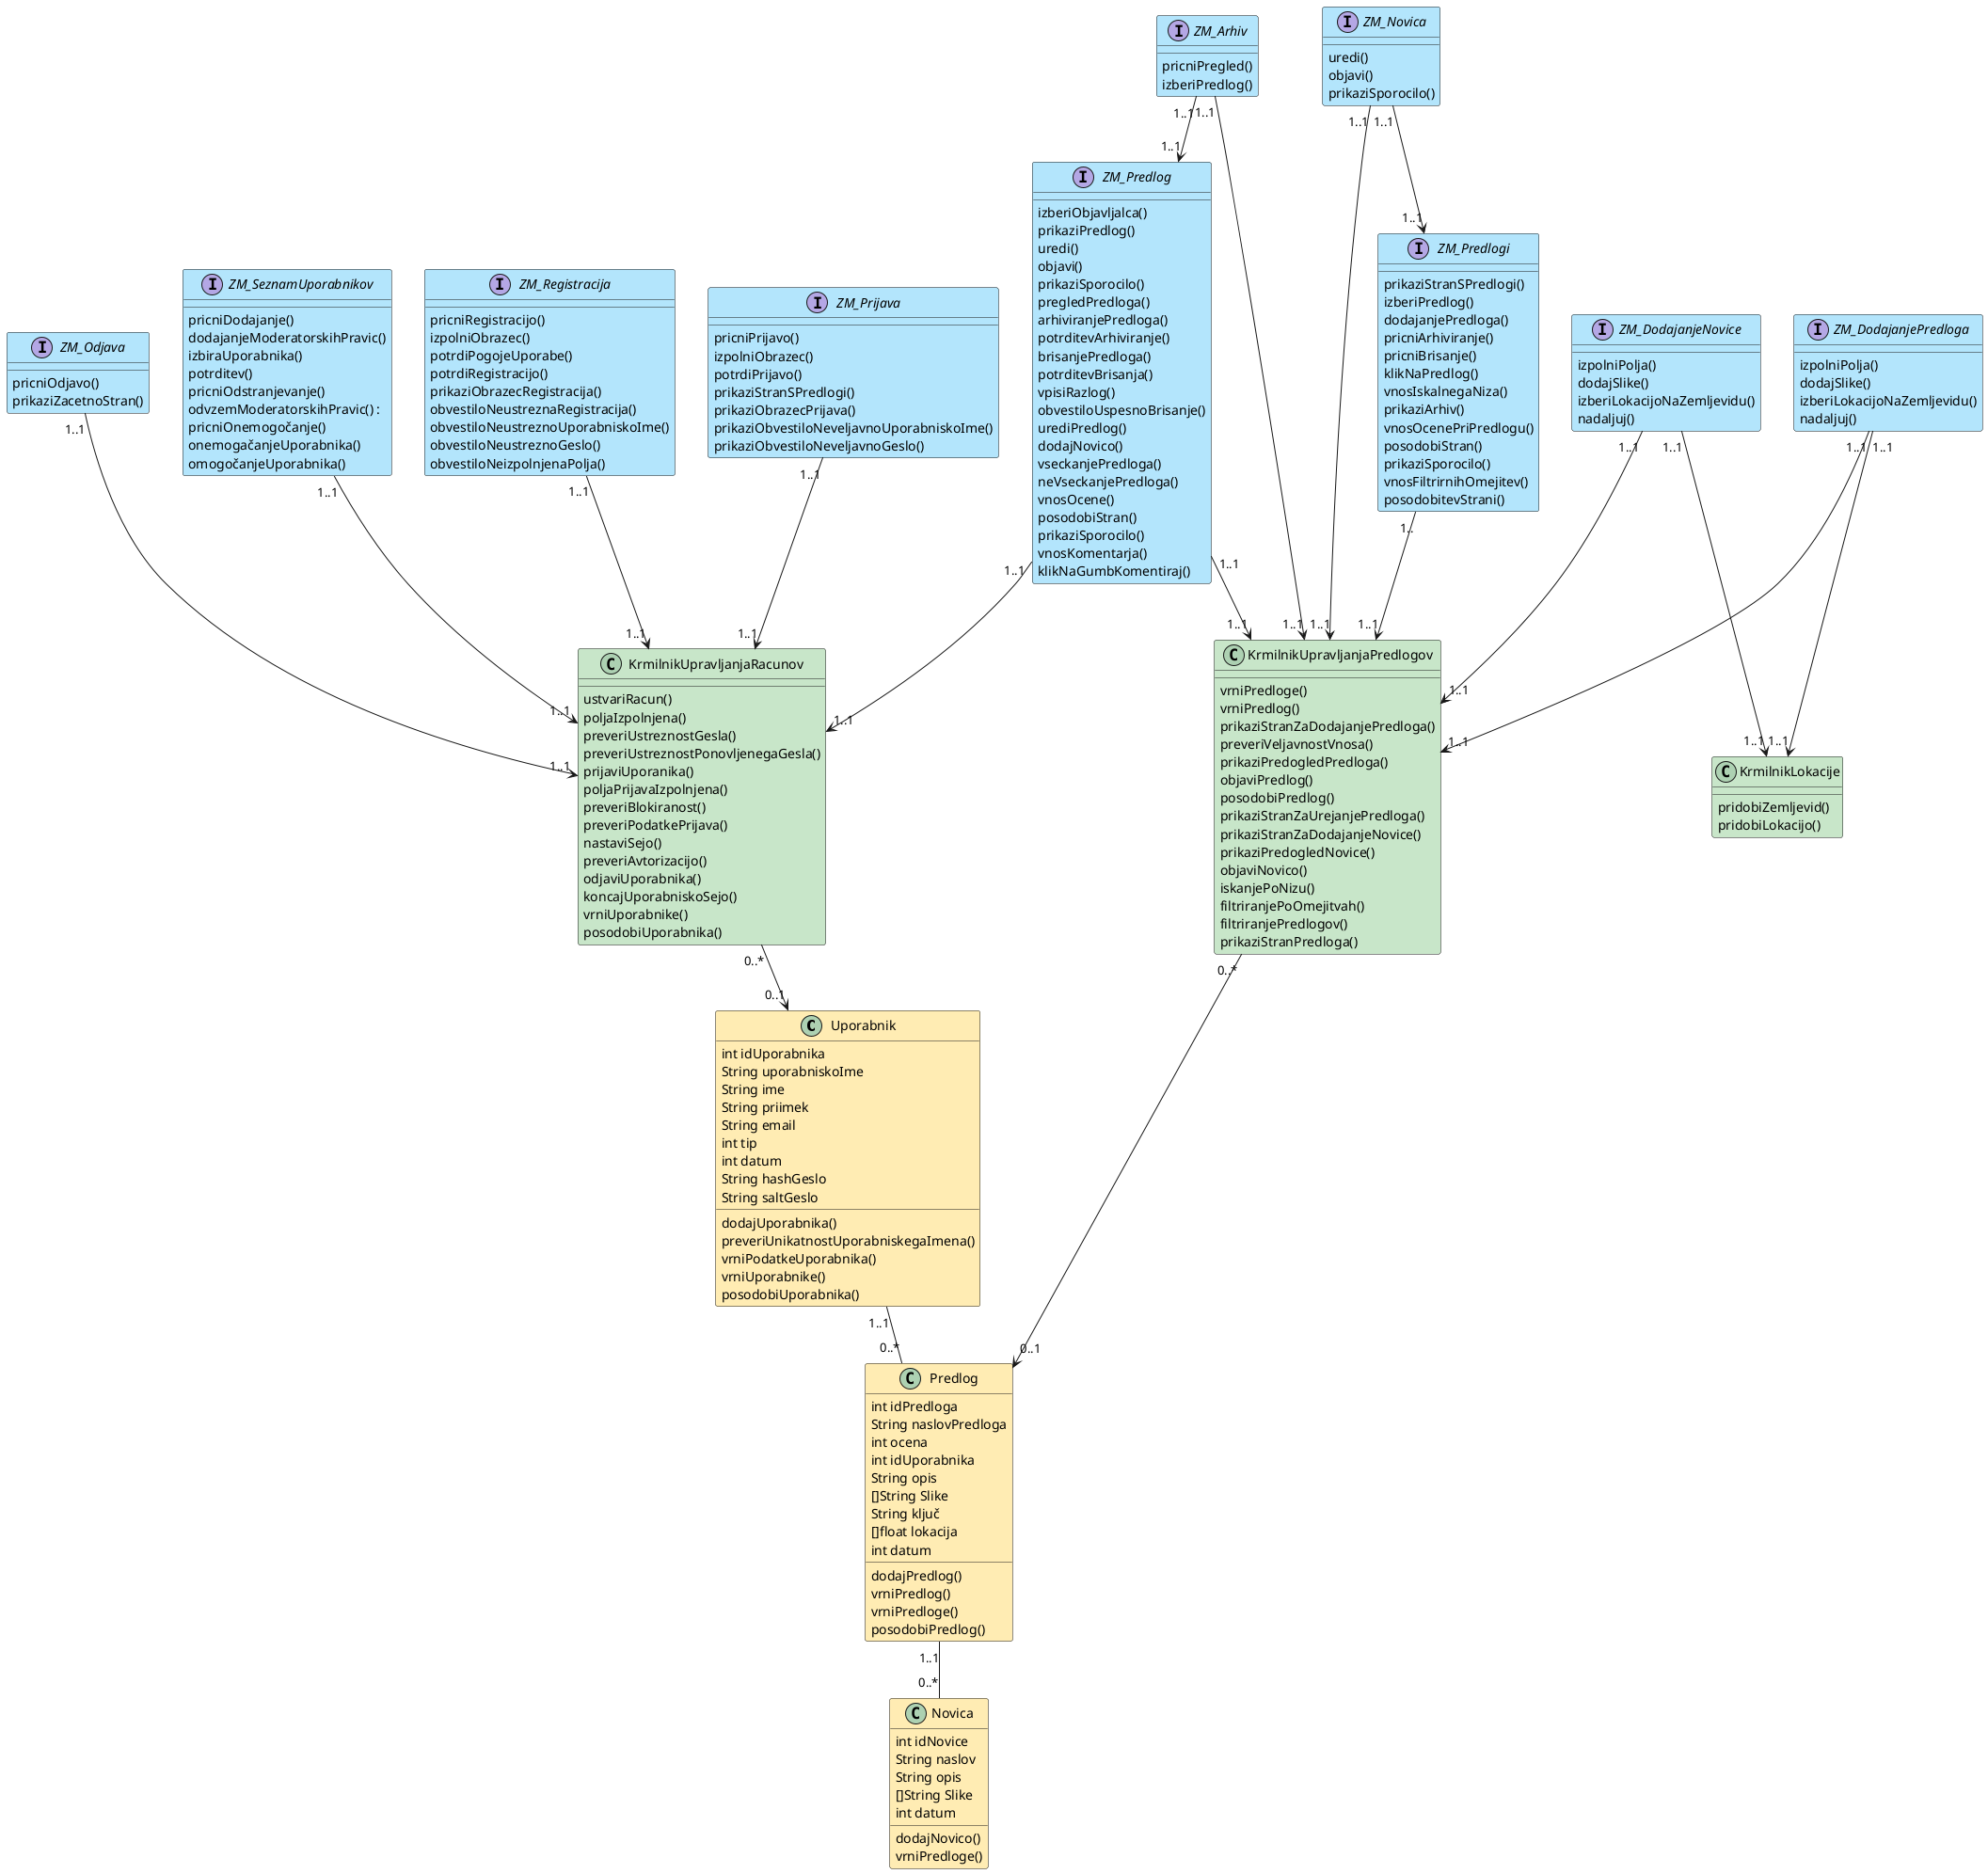 @startuml
class Uporabnik #ffecb3 {
int idUporabnika 
String uporabniskoIme 
String ime
String priimek 
String email 
int tip 
int datum 
String hashGeslo 
String saltGeslo 
dodajUporabnika()
preveriUnikatnostUporabniskegaImena()
vrniPodatkeUporabnika()
vrniUporabnike()
posodobiUporabnika()
}

class Predlog #ffecb3 {
int idPredloga
String naslovPredloga
int ocena
int idUporabnika
String opis
[]String Slike
String ključ
[]float lokacija
int datum
dodajPredlog()
vrniPredlog()
vrniPredloge()
posodobiPredlog()
}

class Novica #ffecb3 {
int idNovice
String naslov
String opis
[]String Slike
int datum
dodajNovico()
vrniPredloge()
}

class KrmilnikUpravljanjaRacunov #c8e6c9 {
ustvariRacun()
poljaIzpolnjena()
preveriUstreznostGesla()
preveriUstreznostPonovljenegaGesla()
prijaviUporanika()
poljaPrijavaIzpolnjena()
preveriBlokiranost()
preveriPodatkePrijava()
nastaviSejo()
preveriAvtorizacijo()
odjaviUporabnika()
koncajUporabniskoSejo()
vrniUporabnike()
posodobiUporabnika()
}

class KrmilnikUpravljanjaPredlogov #c8e6c9 {
vrniPredloge()
vrniPredlog()
prikaziStranZaDodajanjePredloga()
preveriVeljavnostVnosa()
prikaziPredogledPredloga()
objaviPredlog()
posodobiPredlog()
prikaziStranZaUrejanjePredloga()
prikaziStranZaDodajanjeNovice()
prikaziPredogledNovice()
objaviNovico()
iskanjePoNizu()
filtriranjePoOmejitvah()
filtriranjePredlogov()
prikaziStranPredloga()
}

class KrmilnikLokacije #c8e6c9 {
pridobiZemljevid()
pridobiLokacijo()
}

interface ZM_Registracija #b3e5fc {
pricniRegistracijo()
izpolniObrazec()
potrdiPogojeUporabe()
potrdiRegistracijo()
prikaziObrazecRegistracija()
obvestiloNeustreznaRegistracija()
obvestiloNeustreznoUporabniskoIme()
obvestiloNeustreznoGeslo()
obvestiloNeizpolnjenaPolja()
}

interface ZM_Prijava #b3e5fc {
pricniPrijavo()
izpolniObrazec()
potrdiPrijavo()
prikaziStranSPredlogi()
prikaziObrazecPrijava()
prikaziObvestiloNeveljavnoUporabniskoIme()
prikaziObvestiloNeveljavnoGeslo()
}

interface ZM_Odjava #b3e5fc {
pricniOdjavo()
prikaziZacetnoStran()
}

interface ZM_Arhiv #b3e5fc {
pricniPregled()
izberiPredlog()
}

interface ZM_DodajanjeNovice #b3e5fc {
izpolniPolja()
dodajSlike()
izberiLokacijoNaZemljevidu()
nadaljuj()
}

interface ZM_Novica #b3e5fc {
uredi()
objavi()
prikaziSporocilo()
}

interface ZM_SeznamUporabnikov #b3e5fc {
pricniDodajanje()
dodajanjeModeratorskihPravic()
izbiraUporabnika()
potrditev()
pricniOdstranjevanje()
odvzemModeratorskihPravic() :
pricniOnemogočanje()
onemogačanjeUporabnika()
omogočanjeUporabnika()
}

interface ZM_Predlog #b3e5fc {
izberiObjavljalca()
prikaziPredlog()
uredi()
objavi()
prikaziSporocilo()
pregledPredloga()
arhiviranjePredloga()
potrditevArhiviranje()
brisanjePredloga()
potrditevBrisanja()
vpisiRazlog()
obvestiloUspesnoBrisanje()
urediPredlog()
dodajNovico()
vseckanjePredloga()
neVseckanjePredloga()
vnosOcene()
posodobiStran()
prikaziSporocilo()
vnosKomentarja()
klikNaGumbKomentiraj()
}

interface ZM_Predlogi #b3e5fc {
prikaziStranSPredlogi()
izberiPredlog()
dodajanjePredloga()
pricniArhiviranje()
pricniBrisanje()
klikNaPredlog()
vnosIskalnegaNiza()
prikaziArhiv()
vnosOcenePriPredlogu()
posodobiStran()
prikaziSporocilo()
vnosFiltrirnihOmejitev()
posodobitevStrani()
}

interface ZM_DodajanjePredloga #b3e5fc {
izpolniPolja()
dodajSlike()
izberiLokacijoNaZemljevidu()
nadaljuj()
}


Uporabnik "1..1"--"0..*"Predlog
Predlog "1..1"--"0..*" Novica
ZM_Registracija "1..1"-->"1..1" KrmilnikUpravljanjaRacunov
ZM_Prijava "1..1"-->"1..1" KrmilnikUpravljanjaRacunov
ZM_Odjava "1..1"-->"1..1" KrmilnikUpravljanjaRacunov
ZM_SeznamUporabnikov "1..1"-->"1..1" KrmilnikUpravljanjaRacunov
KrmilnikUpravljanjaRacunov "0..*"-->"0..1" Uporabnik
ZM_Predlog "1..1"-->"1..1" KrmilnikUpravljanjaRacunov
ZM_Predlog "1..1"-->"1..1" KrmilnikUpravljanjaPredlogov
ZM_Predlogi "1.."-->"1..1" KrmilnikUpravljanjaPredlogov
KrmilnikUpravljanjaPredlogov "0..*"-->"0..1" Predlog
ZM_DodajanjePredloga "1..1"-->"1..1" KrmilnikLokacije
ZM_DodajanjePredloga "1..1"-->"1..1" KrmilnikUpravljanjaPredlogov
ZM_Arhiv "1..1"-->"1..1" KrmilnikUpravljanjaPredlogov
ZM_Arhiv "1..1"-->"1..1" ZM_Predlog
ZM_DodajanjeNovice "1..1"-->"1..1" KrmilnikLokacije
ZM_DodajanjeNovice "1..1"-->"1..1" KrmilnikUpravljanjaPredlogov
ZM_Novica "1..1"-->"1..1" KrmilnikUpravljanjaPredlogov
ZM_Novica "1..1"-->"1..1" ZM_Predlogi


@enduml